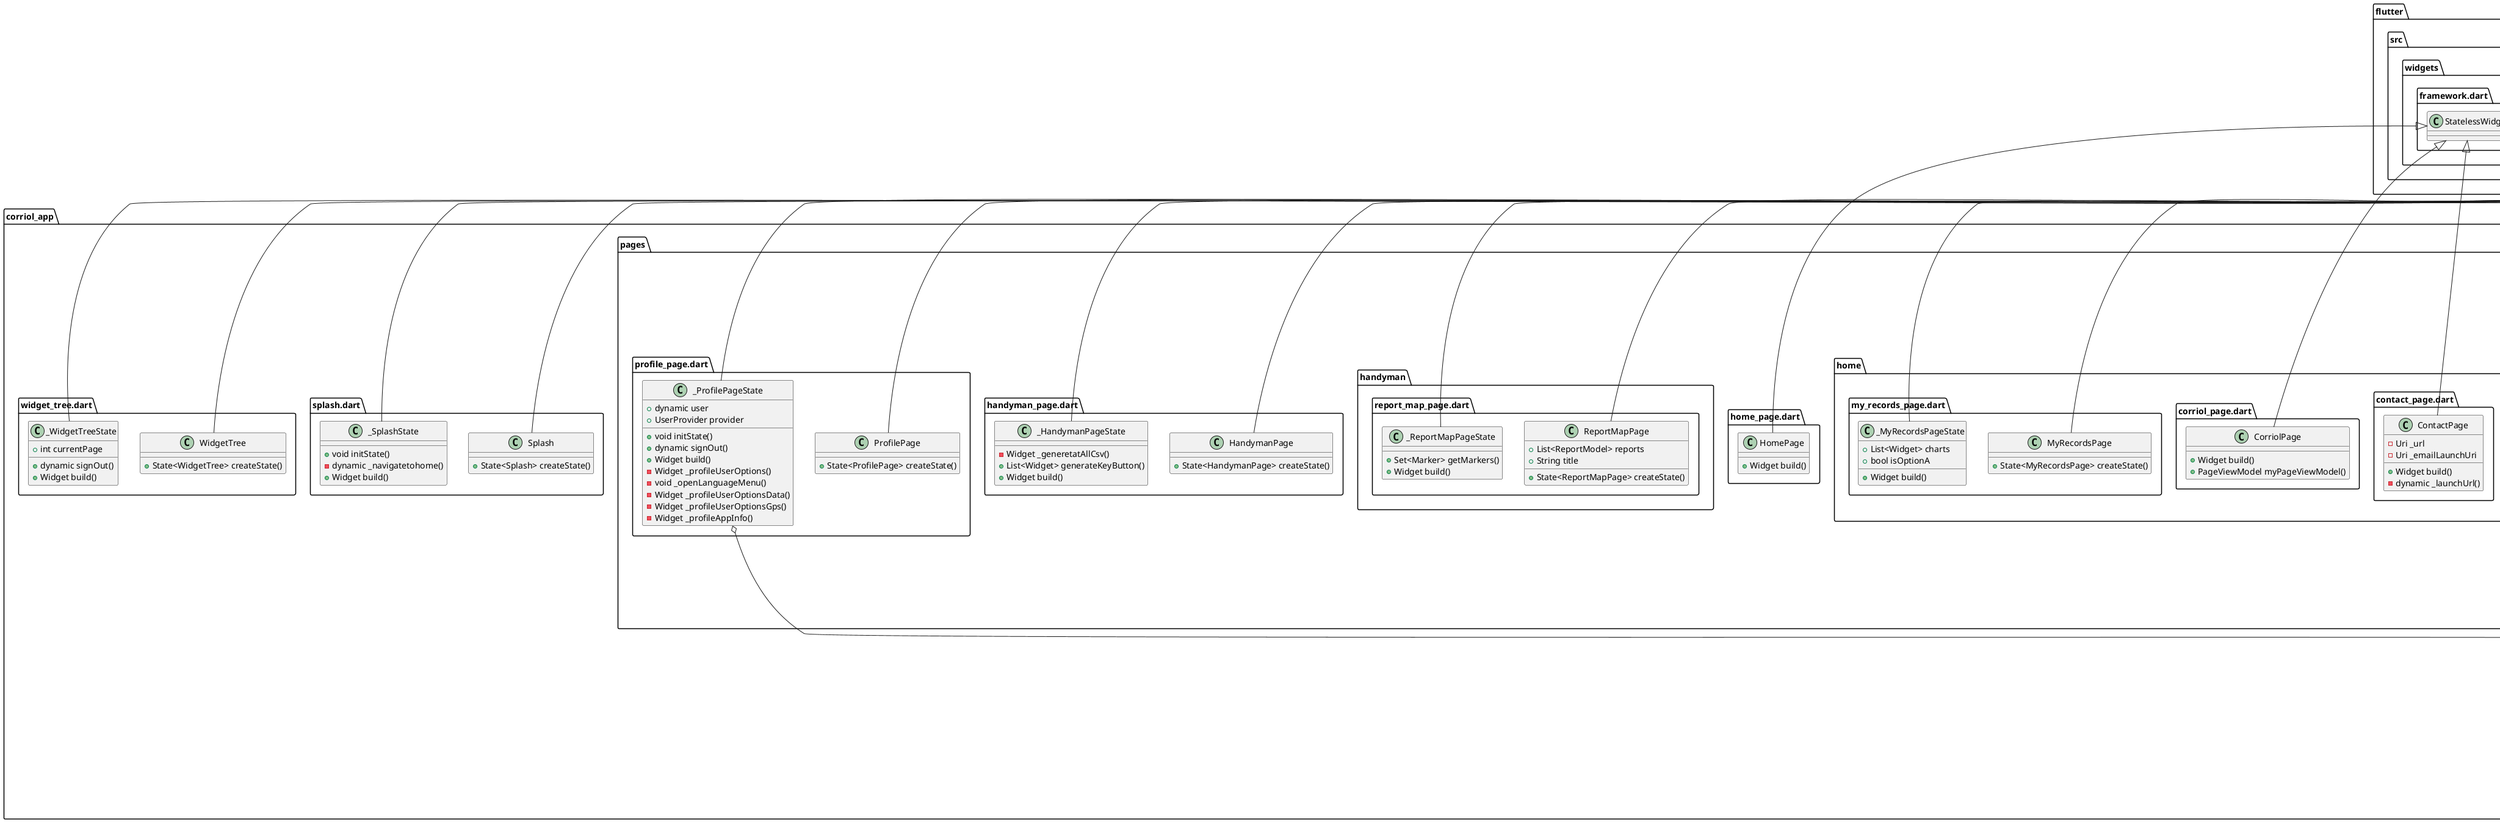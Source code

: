 @startuml
set namespaceSeparator ::

' <screens>

' <auth>

class "corriol_app::pages::auth::verify_email_page.dart::VerifyEmailPage" {
  +State<VerifyEmailPage> createState()
}

"flutter::src::widgets::framework.dart::StatefulWidget" <|-- "corriol_app::pages::auth::verify_email_page.dart::VerifyEmailPage"

class "corriol_app::pages::auth::verify_email_page.dart::_VerifyEmailPageState" {
  +bool isEmailVerified
  +Timer? timer
  +void initState()
  +void dispose()
  +dynamic signOut()
  -dynamic _checkEmailVerified()
  -dynamic _sendEmailVerification()
  -ScaffoldFeatureController<SnackBar, SnackBarClosedReason>? _statusBar()
  -Widget _button()
  +Widget build()
}

"corriol_app::pages::auth::verify_email_page.dart::_VerifyEmailPageState" o-- "dart::async::Timer"
"flutter::src::widgets::framework.dart::State" <|-- "corriol_app::pages::auth::verify_email_page.dart::_VerifyEmailPageState"

class "corriol_app::pages::auth::auth_page.dart::AuthPage" {
  +State<AuthPage> createState()
}

"flutter::src::widgets::framework.dart::StatefulWidget" <|-- "corriol_app::pages::auth::auth_page.dart::AuthPage"

class "corriol_app::pages::auth::auth_page.dart::_AuthPageState" {
  +void initState()
  +Widget build()
}

"flutter::src::widgets::framework.dart::State" <|-- "corriol_app::pages::auth::auth_page.dart::_AuthPageState"

class "corriol_app::pages::auth::login_register_page.dart::LoginRegisterPage" {
  +State<LoginRegisterPage> createState()
}

"flutter::src::widgets::framework.dart::StatefulWidget" <|-- "corriol_app::pages::auth::login_register_page.dart::LoginRegisterPage"

class "corriol_app::pages::auth::login_register_page.dart::_LoginRegisterPageState" {
  -TextEditingController _controllerEmail
  -TextEditingController _controllerPassword
  -TextEditingController _controllerConfirmPassword
  -TextEditingController _controllerAge
  -TextEditingController _controllerName
  +bool checkBoxLegal
  +bool checkBoxInfo
  +bool checkBoxPrivacy
  +List<bool> isSelected
  +void dispose()
  +dynamic signInWithEmailAndPassword()
  +dynamic registerWithEmailAndPassword()
  -Widget _title()
  -Widget _forgotPassword()
  -Widget _sso()
  -Widget _legalStuff()
  -Widget _login()
  -Widget _register()
  -Widget _optionsTextStyle()
  -Widget _options()
  +Widget build()
}

"corriol_app::pages::auth::login_register_page.dart::_LoginRegisterPageState" o-- "flutter::src::widgets::editable_text.dart::TextEditingController"
"flutter::src::widgets::framework.dart::State" <|-- "corriol_app::pages::auth::login_register_page.dart::_LoginRegisterPageState"

class "corriol_app::pages::auth::forgot_password_page.dart::ForgotPasswordPage" {
  +State<ForgotPasswordPage> createState()
}

"flutter::src::widgets::framework.dart::StatefulWidget" <|-- "corriol_app::pages::auth::forgot_password_page.dart::ForgotPasswordPage"

class "corriol_app::pages::auth::forgot_password_page.dart::_ForgotPasswordPageState" {
  -TextEditingController _controllerEmail
  +void dispose()
  -dynamic _resetPassword()
  -Widget _emailButton()
  +Widget build()
}

"corriol_app::pages::auth::forgot_password_page.dart::_ForgotPasswordPageState" o-- "flutter::src::widgets::editable_text.dart::TextEditingController"
"flutter::src::widgets::framework.dart::State" <|-- "corriol_app::pages::auth::forgot_password_page.dart::_ForgotPasswordPageState"

' <splash>

class "corriol_app::splash.dart::Splash" {
  +State<Splash> createState()
}

"flutter::src::widgets::framework.dart::StatefulWidget" <|-- "corriol_app::splash.dart::Splash"

class "corriol_app::splash.dart::_SplashState" {
  +void initState()
  -dynamic _navigatetohome()
  +Widget build()
}

"flutter::src::widgets::framework.dart::State" <|-- "corriol_app::splash.dart::_SplashState"

' <tree>

class "corriol_app::widget_tree.dart::WidgetTree" {
  +State<WidgetTree> createState()
}

"flutter::src::widgets::framework.dart::StatefulWidget" <|-- "corriol_app::widget_tree.dart::WidgetTree"

class "corriol_app::widget_tree.dart::_WidgetTreeState" {
  +int currentPage
  +dynamic signOut()
  +Widget build()
}

"flutter::src::widgets::framework.dart::State" <|-- "corriol_app::widget_tree.dart::_WidgetTreeState"

' <home>

class "corriol_app::pages::home::record_observation_page.dart::RecordObservationPage" {
  +State<RecordObservationPage> createState()
}

"flutter::src::widgets::framework.dart::StatefulWidget" <|-- "corriol_app::pages::home::record_observation_page.dart::RecordObservationPage"

class "corriol_app::pages::home::record_observation_page.dart::_RecordObservationPageState" {
  +ReportModel fields
  +void initState()
  +Widget build()
  +void saveReport()
}

"corriol_app::pages::home::record_observation_page.dart::_RecordObservationPageState" o-- "corriol_app::models::report_model.dart::ReportModel"
"flutter::src::widgets::framework.dart::State" <|-- "corriol_app::pages::home::record_observation_page.dart::_RecordObservationPageState"

class "corriol_app::pages::home::map_page.dart::MapPage" {
  +LatLng position
  +double zoom
  +State<MapPage> createState()
}

"corriol_app::pages::home::map_page.dart::MapPage" o-- "google_maps_flutter_platform_interface::src::types::location.dart::LatLng"
"flutter::src::widgets::framework.dart::StatefulWidget" <|-- "corriol_app::pages::home::map_page.dart::MapPage"

class "corriol_app::pages::home::map_page.dart::_MapPageState" {
  +UserProvider provider
  +ValueNotifier<String> addressNotifier
  +void initState()
  -dynamic _fetchPositionAndAddress()
  +Widget build()
}

"corriol_app::pages::home::map_page.dart::_MapPageState" o-- "corriol_app::providers::user_provider.dart::UserProvider"
"corriol_app::pages::home::map_page.dart::_MapPageState" o-- "flutter::src::foundation::change_notifier.dart::ValueNotifier<String>"
"flutter::src::widgets::framework.dart::State" <|-- "corriol_app::pages::home::map_page.dart::_MapPageState"

class "corriol_app::pages::home::contact_page.dart::ContactPage" {
  -Uri _url
  -Uri _emailLaunchUri
  +Widget build()
  -dynamic _launchUrl()
}

"flutter::src::widgets::framework.dart::StatelessWidget" <|-- "corriol_app::pages::home::contact_page.dart::ContactPage"

class "corriol_app::pages::home::corriol_page.dart::CorriolPage" {
  +Widget build()
  +PageViewModel myPageViewModel()
}

"flutter::src::widgets::framework.dart::StatelessWidget" <|-- "corriol_app::pages::home::corriol_page.dart::CorriolPage"

class "corriol_app::pages::home::my_records_page.dart::MyRecordsPage" {
  +State<MyRecordsPage> createState()
}

"flutter::src::widgets::framework.dart::StatefulWidget" <|-- "corriol_app::pages::home::my_records_page.dart::MyRecordsPage"

class "corriol_app::pages::home::my_records_page.dart::_MyRecordsPageState" {
  +List<Widget> charts
  +bool isOptionA
  +Widget build()
}

"flutter::src::widgets::framework.dart::State" <|-- "corriol_app::pages::home::my_records_page.dart::_MyRecordsPageState"

class "corriol_app::pages::home_page.dart::HomePage" {
  +Widget build()
}

"flutter::src::widgets::framework.dart::StatelessWidget" <|-- "corriol_app::pages::home_page.dart::HomePage"

' <handyman>

class "corriol_app::pages::handyman::report_map_page.dart::ReportMapPage" {
  +List<ReportModel> reports
  +String title
  +State<ReportMapPage> createState()
}

"flutter::src::widgets::framework.dart::StatefulWidget" <|-- "corriol_app::pages::handyman::report_map_page.dart::ReportMapPage"

class "corriol_app::pages::handyman::report_map_page.dart::_ReportMapPageState" {
  +Set<Marker> getMarkers()
  +Widget build()
}

"flutter::src::widgets::framework.dart::State" <|-- "corriol_app::pages::handyman::report_map_page.dart::_ReportMapPageState"

class "corriol_app::pages::handyman_page.dart::HandymanPage" {
  +State<HandymanPage> createState()
}

"flutter::src::widgets::framework.dart::StatefulWidget" <|-- "corriol_app::pages::handyman_page.dart::HandymanPage"

class "corriol_app::pages::handyman_page.dart::_HandymanPageState" {
  -Widget _generetatAllCsv()
  +List<Widget> generateKeyButton()
  +Widget build()
}

"flutter::src::widgets::framework.dart::State" <|-- "corriol_app::pages::handyman_page.dart::_HandymanPageState"

' <profile>

class "corriol_app::pages::profile_page.dart::ProfilePage" {
  +State<ProfilePage> createState()
}

"flutter::src::widgets::framework.dart::StatefulWidget" <|-- "corriol_app::pages::profile_page.dart::ProfilePage"

class "corriol_app::pages::profile_page.dart::_ProfilePageState" {
  +dynamic user
  +UserProvider provider
  +void initState()
  +dynamic signOut()
  +Widget build()
  -Widget _profileUserOptions()
  -void _openLanguageMenu()
  -Widget _profileUserOptionsData()
  -Widget _profileUserOptionsGps()
  -Widget _profileAppInfo()
}

"corriol_app::pages::profile_page.dart::_ProfilePageState" o-- "corriol_app::providers::user_provider.dart::UserProvider"
"flutter::src::widgets::framework.dart::State" <|-- "corriol_app::pages::profile_page.dart::_ProfilePageState"

@enduml